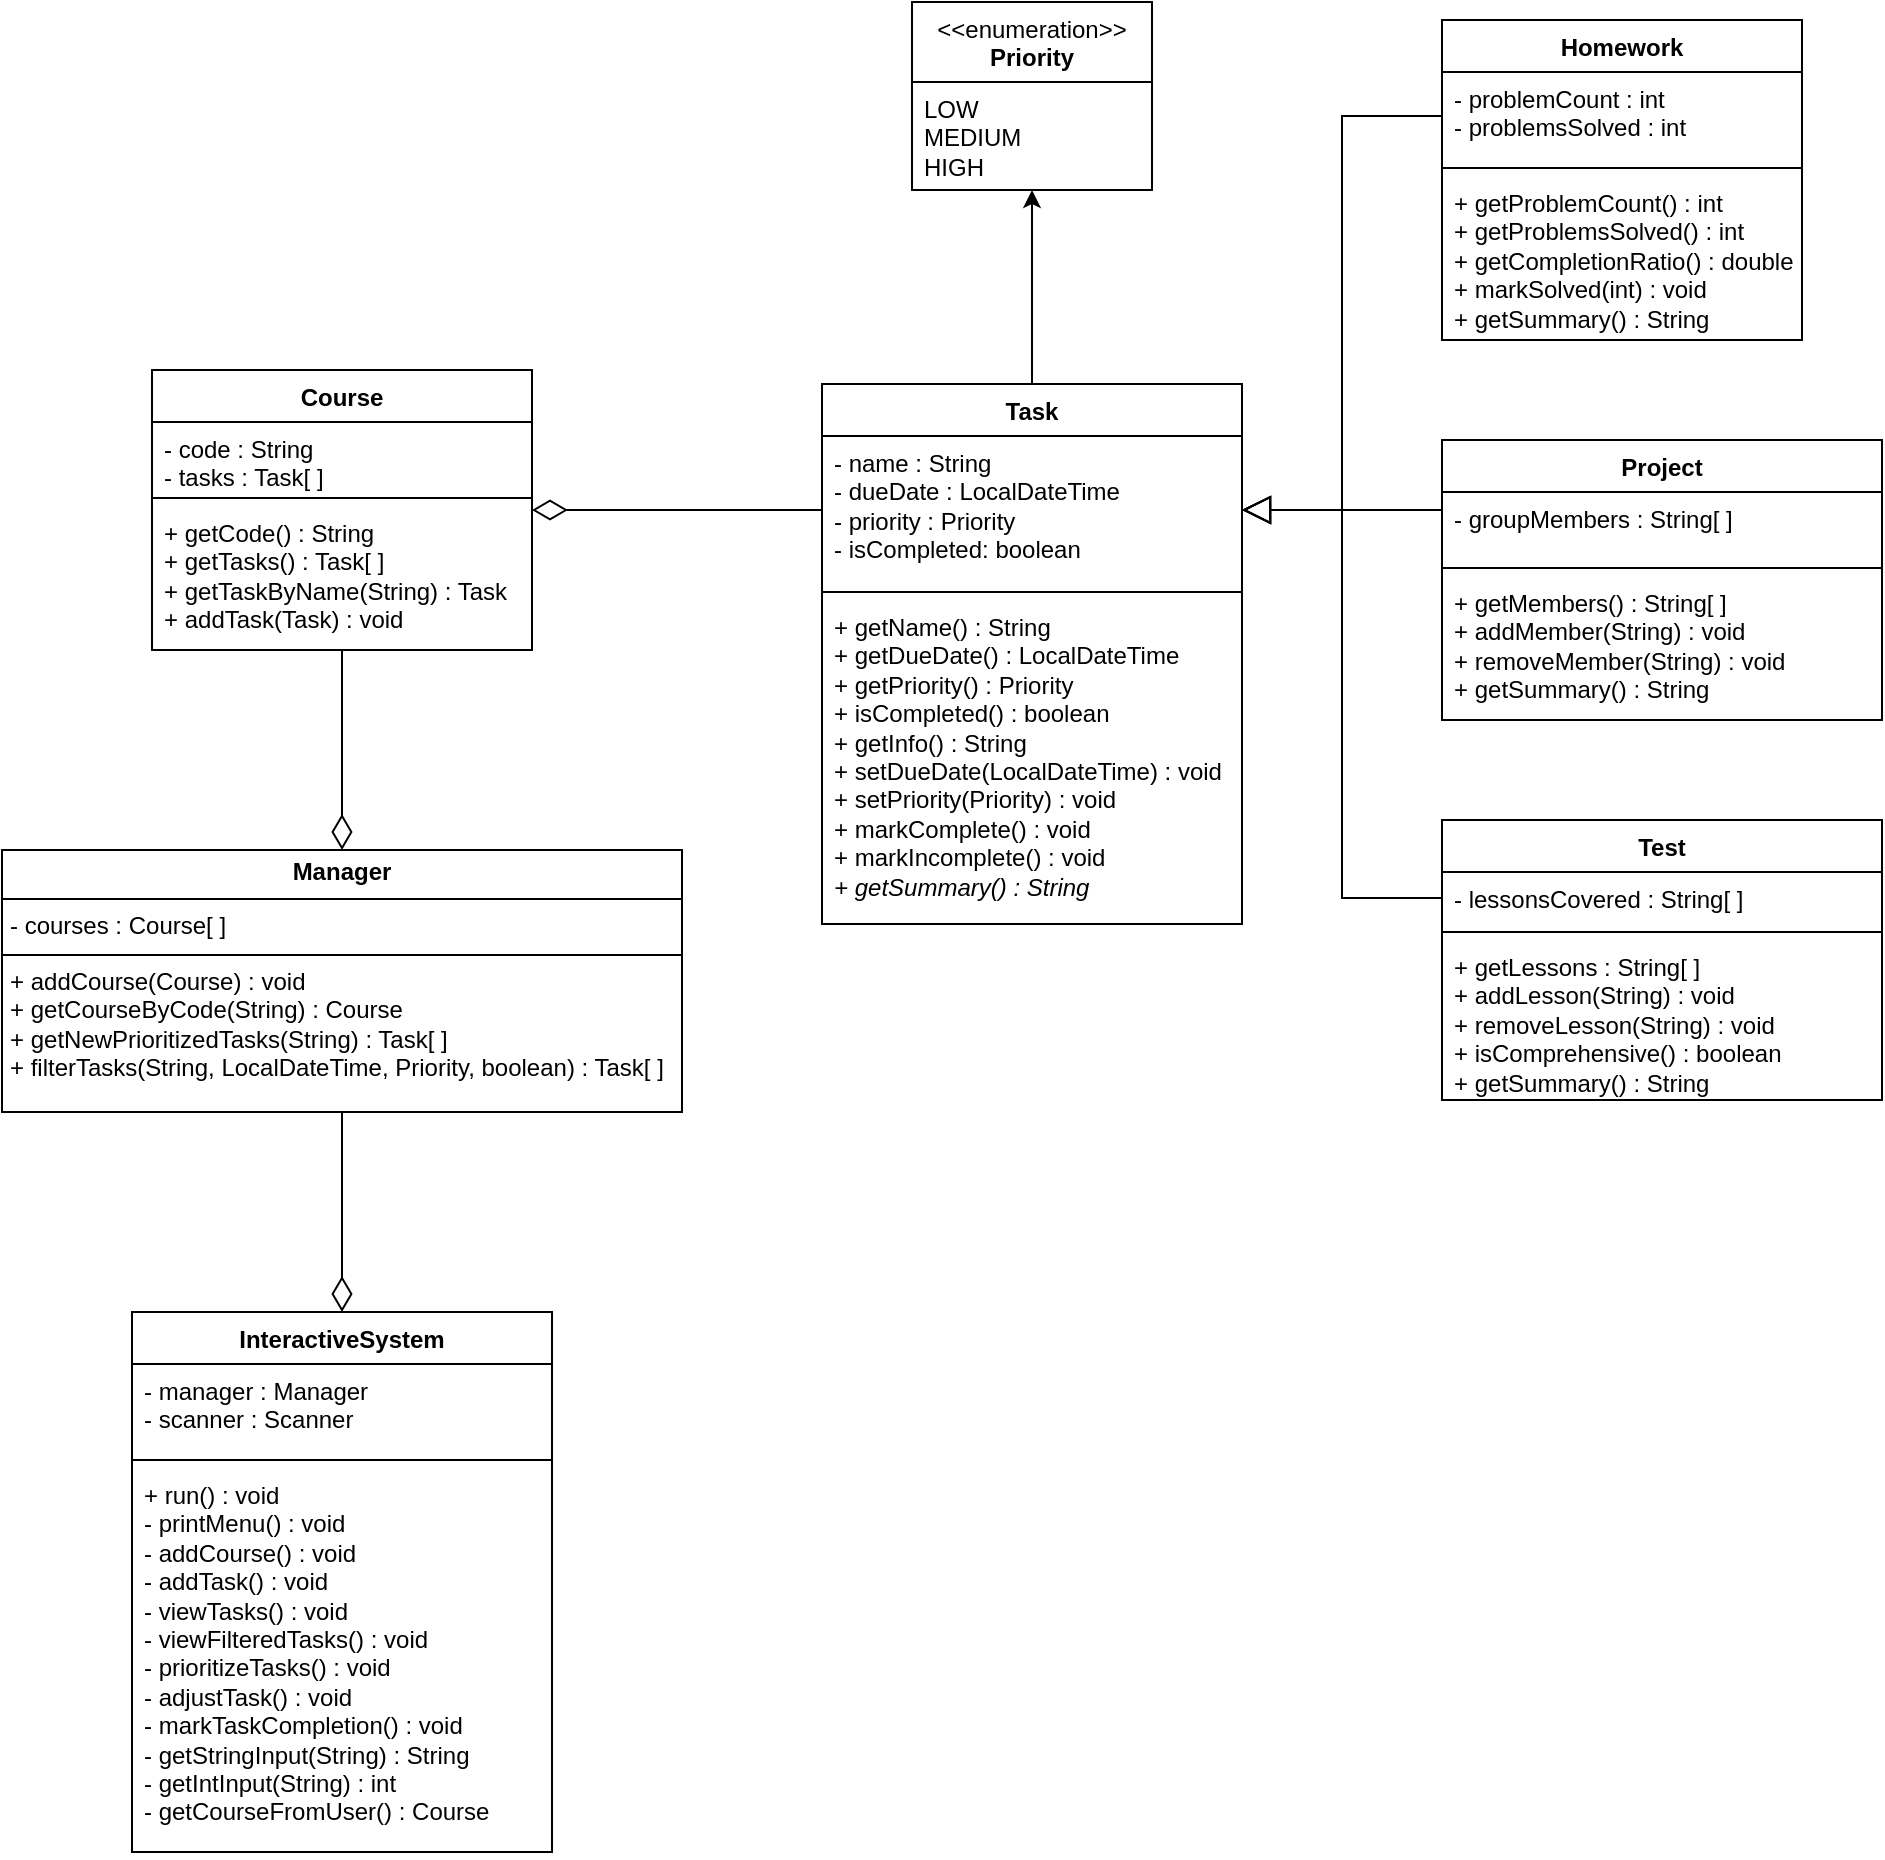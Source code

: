 <mxfile version="26.2.14">
  <diagram name="Page-1" id="i5E5-8HXzScHlJfWIOt1">
    <mxGraphModel dx="2372" dy="1250" grid="1" gridSize="10" guides="1" tooltips="1" connect="1" arrows="1" fold="1" page="1" pageScale="1" pageWidth="400" pageHeight="400" math="0" shadow="0">
      <root>
        <mxCell id="0" />
        <mxCell id="1" parent="0" />
        <mxCell id="tqXzGDMAnHT13MNCIwR6-13" style="rounded=0;orthogonalLoop=1;jettySize=auto;html=1;exitX=1;exitY=0.5;exitDx=0;exitDy=0;entryX=0;entryY=0.5;entryDx=0;entryDy=0;endArrow=none;endFill=0;endSize=15;startSize=15;startArrow=diamondThin;startFill=0;" parent="1" source="f3z_6o91vCbomhV0sqtX-1" target="2sqMpwf60o3uSlJGsnfw-2" edge="1">
          <mxGeometry relative="1" as="geometry" />
        </mxCell>
        <mxCell id="f3z_6o91vCbomhV0sqtX-1" value="Course" style="swimlane;fontStyle=1;align=center;verticalAlign=top;childLayout=stackLayout;horizontal=1;startSize=26;horizontalStack=0;resizeParent=1;resizeParentMax=0;resizeLast=0;collapsible=1;marginBottom=0;whiteSpace=wrap;html=1;" parent="1" vertex="1">
          <mxGeometry x="-655" y="67" width="190" height="140" as="geometry">
            <mxRectangle x="-390" y="40" width="80" height="30" as="alternateBounds" />
          </mxGeometry>
        </mxCell>
        <mxCell id="f3z_6o91vCbomhV0sqtX-2" value="&lt;div&gt;- code : String&lt;/div&gt;- tasks : Task[ ]" style="text;strokeColor=none;fillColor=none;align=left;verticalAlign=top;spacingLeft=4;spacingRight=4;overflow=hidden;rotatable=0;points=[[0,0.5],[1,0.5]];portConstraint=eastwest;whiteSpace=wrap;html=1;" parent="f3z_6o91vCbomhV0sqtX-1" vertex="1">
          <mxGeometry y="26" width="190" height="34" as="geometry" />
        </mxCell>
        <mxCell id="f3z_6o91vCbomhV0sqtX-3" value="" style="line;strokeWidth=1;fillColor=none;align=left;verticalAlign=middle;spacingTop=-1;spacingLeft=3;spacingRight=3;rotatable=0;labelPosition=right;points=[];portConstraint=eastwest;strokeColor=inherit;" parent="f3z_6o91vCbomhV0sqtX-1" vertex="1">
          <mxGeometry y="60" width="190" height="8" as="geometry" />
        </mxCell>
        <mxCell id="f3z_6o91vCbomhV0sqtX-4" value="&lt;div&gt;&lt;span style=&quot;background-color: transparent; color: light-dark(rgb(0, 0, 0), rgb(255, 255, 255));&quot;&gt;+ getCode() : String&lt;/span&gt;&lt;/div&gt;&lt;div&gt;&lt;div&gt;+ getTasks() : Task[ ]&lt;/div&gt;&lt;/div&gt;&lt;div&gt;+ getTaskByName(String) : Task&lt;/div&gt;&lt;div&gt;+ addTask(Task) : void&lt;/div&gt;" style="text;strokeColor=none;fillColor=none;align=left;verticalAlign=top;spacingLeft=4;spacingRight=4;overflow=hidden;rotatable=0;points=[[0,0.5],[1,0.5]];portConstraint=eastwest;whiteSpace=wrap;html=1;" parent="f3z_6o91vCbomhV0sqtX-1" vertex="1">
          <mxGeometry y="68" width="190" height="72" as="geometry" />
        </mxCell>
        <mxCell id="tqXzGDMAnHT13MNCIwR6-7" style="edgeStyle=orthogonalEdgeStyle;rounded=0;orthogonalLoop=1;jettySize=auto;html=1;exitX=0.5;exitY=0;exitDx=0;exitDy=0;entryX=0.5;entryY=1;entryDx=0;entryDy=0;" parent="1" source="2sqMpwf60o3uSlJGsnfw-1" target="tqXzGDMAnHT13MNCIwR6-1" edge="1">
          <mxGeometry relative="1" as="geometry">
            <mxPoint x="-420" y="17" as="targetPoint" />
          </mxGeometry>
        </mxCell>
        <mxCell id="2sqMpwf60o3uSlJGsnfw-1" value="Task" style="swimlane;fontStyle=1;align=center;verticalAlign=top;childLayout=stackLayout;horizontal=1;startSize=26;horizontalStack=0;resizeParent=1;resizeParentMax=0;resizeLast=0;collapsible=1;marginBottom=0;whiteSpace=wrap;html=1;" parent="1" vertex="1">
          <mxGeometry x="-320" y="74" width="210" height="270" as="geometry">
            <mxRectangle x="-140" y="40" width="70" height="30" as="alternateBounds" />
          </mxGeometry>
        </mxCell>
        <mxCell id="2sqMpwf60o3uSlJGsnfw-2" value="&lt;div&gt;- name : String&lt;/div&gt;&lt;div&gt;- dueDate : LocalDateTime&lt;/div&gt;- priority : Priority&lt;div&gt;- isCompleted: boolean&lt;/div&gt;" style="text;strokeColor=none;fillColor=none;align=left;verticalAlign=top;spacingLeft=4;spacingRight=4;overflow=hidden;rotatable=0;points=[[0,0.5],[1,0.5]];portConstraint=eastwest;whiteSpace=wrap;html=1;" parent="2sqMpwf60o3uSlJGsnfw-1" vertex="1">
          <mxGeometry y="26" width="210" height="74" as="geometry" />
        </mxCell>
        <mxCell id="2sqMpwf60o3uSlJGsnfw-3" value="" style="line;strokeWidth=1;fillColor=none;align=left;verticalAlign=middle;spacingTop=-1;spacingLeft=3;spacingRight=3;rotatable=0;labelPosition=right;points=[];portConstraint=eastwest;strokeColor=inherit;" parent="2sqMpwf60o3uSlJGsnfw-1" vertex="1">
          <mxGeometry y="100" width="210" height="8" as="geometry" />
        </mxCell>
        <mxCell id="2sqMpwf60o3uSlJGsnfw-4" value="&lt;div&gt;+ getName() : String&lt;/div&gt;&lt;div&gt;+ getDueDate() : LocalDateTime&lt;/div&gt;&lt;div&gt;+ getPriority() : Priority&lt;br&gt;&lt;div&gt;+ isCompleted() : boolean&lt;/div&gt;&lt;/div&gt;&lt;div&gt;+ getInfo() : String&lt;/div&gt;&lt;div&gt;&lt;div&gt;+ setDueDate(LocalDateTime) : void&lt;/div&gt;&lt;/div&gt;&lt;div&gt;+ setPriority(Priority) : void&lt;/div&gt;&lt;div&gt;+ markComplete() : void&lt;/div&gt;&lt;div&gt;+ markIncomplete() : void&lt;/div&gt;&lt;div&gt;&lt;i&gt;+ getSummary() : String&lt;/i&gt;&lt;/div&gt;" style="text;strokeColor=none;fillColor=none;align=left;verticalAlign=top;spacingLeft=4;spacingRight=4;overflow=hidden;rotatable=0;points=[[0,0.5],[1,0.5]];portConstraint=eastwest;whiteSpace=wrap;html=1;" parent="2sqMpwf60o3uSlJGsnfw-1" vertex="1">
          <mxGeometry y="108" width="210" height="162" as="geometry" />
        </mxCell>
        <mxCell id="2sqMpwf60o3uSlJGsnfw-5" value="Homework" style="swimlane;fontStyle=1;align=center;verticalAlign=top;childLayout=stackLayout;horizontal=1;startSize=26;horizontalStack=0;resizeParent=1;resizeParentMax=0;resizeLast=0;collapsible=1;marginBottom=0;whiteSpace=wrap;html=1;" parent="1" vertex="1">
          <mxGeometry x="-10" y="-108" width="180" height="160" as="geometry" />
        </mxCell>
        <mxCell id="2sqMpwf60o3uSlJGsnfw-6" value="- problemCount : int&lt;div&gt;- problemsSolved : int&amp;nbsp;&lt;/div&gt;" style="text;strokeColor=none;fillColor=none;align=left;verticalAlign=top;spacingLeft=4;spacingRight=4;overflow=hidden;rotatable=0;points=[[0,0.5],[1,0.5]];portConstraint=eastwest;whiteSpace=wrap;html=1;" parent="2sqMpwf60o3uSlJGsnfw-5" vertex="1">
          <mxGeometry y="26" width="180" height="44" as="geometry" />
        </mxCell>
        <mxCell id="2sqMpwf60o3uSlJGsnfw-7" value="" style="line;strokeWidth=1;fillColor=none;align=left;verticalAlign=middle;spacingTop=-1;spacingLeft=3;spacingRight=3;rotatable=0;labelPosition=right;points=[];portConstraint=eastwest;strokeColor=inherit;" parent="2sqMpwf60o3uSlJGsnfw-5" vertex="1">
          <mxGeometry y="70" width="180" height="8" as="geometry" />
        </mxCell>
        <mxCell id="2sqMpwf60o3uSlJGsnfw-8" value="&lt;div&gt;+ getProblemCount() : int&lt;/div&gt;&lt;div&gt;+ getProblemsSolved() : int&lt;/div&gt;&lt;div&gt;+ getCompletionRatio() : double&lt;/div&gt;&lt;div&gt;+ markSolved(int) : void&lt;/div&gt;&lt;div&gt;+ getSummary() : String&lt;/div&gt;" style="text;strokeColor=none;fillColor=none;align=left;verticalAlign=top;spacingLeft=4;spacingRight=4;overflow=hidden;rotatable=0;points=[[0,0.5],[1,0.5]];portConstraint=eastwest;whiteSpace=wrap;html=1;" parent="2sqMpwf60o3uSlJGsnfw-5" vertex="1">
          <mxGeometry y="78" width="180" height="82" as="geometry" />
        </mxCell>
        <mxCell id="tqXzGDMAnHT13MNCIwR6-21" style="edgeStyle=elbowEdgeStyle;rounded=0;orthogonalLoop=1;jettySize=auto;html=1;exitX=0;exitY=0.25;exitDx=0;exitDy=0;endArrow=block;endFill=0;endSize=12;startSize=12;" parent="1" source="2sqMpwf60o3uSlJGsnfw-10" edge="1">
          <mxGeometry relative="1" as="geometry">
            <mxPoint x="-110" y="137" as="targetPoint" />
          </mxGeometry>
        </mxCell>
        <mxCell id="2sqMpwf60o3uSlJGsnfw-10" value="Project" style="swimlane;fontStyle=1;align=center;verticalAlign=top;childLayout=stackLayout;horizontal=1;startSize=26;horizontalStack=0;resizeParent=1;resizeParentMax=0;resizeLast=0;collapsible=1;marginBottom=0;whiteSpace=wrap;html=1;" parent="1" vertex="1">
          <mxGeometry x="-10" y="102" width="220" height="140" as="geometry">
            <mxRectangle x="180" y="92" width="80" height="30" as="alternateBounds" />
          </mxGeometry>
        </mxCell>
        <mxCell id="2sqMpwf60o3uSlJGsnfw-11" value="- groupMembers : String[ ]" style="text;strokeColor=none;fillColor=none;align=left;verticalAlign=top;spacingLeft=4;spacingRight=4;overflow=hidden;rotatable=0;points=[[0,0.5],[1,0.5]];portConstraint=eastwest;whiteSpace=wrap;html=1;" parent="2sqMpwf60o3uSlJGsnfw-10" vertex="1">
          <mxGeometry y="26" width="220" height="34" as="geometry" />
        </mxCell>
        <mxCell id="2sqMpwf60o3uSlJGsnfw-12" value="" style="line;strokeWidth=1;fillColor=none;align=left;verticalAlign=middle;spacingTop=-1;spacingLeft=3;spacingRight=3;rotatable=0;labelPosition=right;points=[];portConstraint=eastwest;strokeColor=inherit;" parent="2sqMpwf60o3uSlJGsnfw-10" vertex="1">
          <mxGeometry y="60" width="220" height="8" as="geometry" />
        </mxCell>
        <mxCell id="2sqMpwf60o3uSlJGsnfw-13" value="&lt;div&gt;+ getMembers() : String[ ]&lt;/div&gt;&lt;div&gt;&lt;span style=&quot;background-color: transparent; color: light-dark(rgb(0, 0, 0), rgb(255, 255, 255));&quot;&gt;+ addMember(String) : void&lt;/span&gt;&lt;/div&gt;&lt;div&gt;+ removeMember(String) : void&lt;/div&gt;&lt;div&gt;+ getSummary() : String&lt;/div&gt;" style="text;strokeColor=none;fillColor=none;align=left;verticalAlign=top;spacingLeft=4;spacingRight=4;overflow=hidden;rotatable=0;points=[[0,0.5],[1,0.5]];portConstraint=eastwest;whiteSpace=wrap;html=1;" parent="2sqMpwf60o3uSlJGsnfw-10" vertex="1">
          <mxGeometry y="68" width="220" height="72" as="geometry" />
        </mxCell>
        <mxCell id="2sqMpwf60o3uSlJGsnfw-14" value="Test" style="swimlane;fontStyle=1;align=center;verticalAlign=top;childLayout=stackLayout;horizontal=1;startSize=26;horizontalStack=0;resizeParent=1;resizeParentMax=0;resizeLast=0;collapsible=1;marginBottom=0;whiteSpace=wrap;html=1;" parent="1" vertex="1">
          <mxGeometry x="-10" y="292" width="220" height="140" as="geometry" />
        </mxCell>
        <mxCell id="2sqMpwf60o3uSlJGsnfw-15" value="- lessonsCovered : String[ ]" style="text;strokeColor=none;fillColor=none;align=left;verticalAlign=top;spacingLeft=4;spacingRight=4;overflow=hidden;rotatable=0;points=[[0,0.5],[1,0.5]];portConstraint=eastwest;whiteSpace=wrap;html=1;" parent="2sqMpwf60o3uSlJGsnfw-14" vertex="1">
          <mxGeometry y="26" width="220" height="26" as="geometry" />
        </mxCell>
        <mxCell id="2sqMpwf60o3uSlJGsnfw-16" value="" style="line;strokeWidth=1;fillColor=none;align=left;verticalAlign=middle;spacingTop=-1;spacingLeft=3;spacingRight=3;rotatable=0;labelPosition=right;points=[];portConstraint=eastwest;strokeColor=inherit;" parent="2sqMpwf60o3uSlJGsnfw-14" vertex="1">
          <mxGeometry y="52" width="220" height="8" as="geometry" />
        </mxCell>
        <mxCell id="LzTHK_fe2vo6rBPdGbPL-10" value="+ getLessons : String[ ]&lt;div&gt;+ addLesson(String) : void&lt;/div&gt;&lt;div&gt;+ removeLesson(String) : void&lt;/div&gt;&lt;div&gt;+ isComprehensive() : boolean&lt;/div&gt;&lt;div&gt;+ getSummary() : String&lt;/div&gt;" style="text;strokeColor=none;fillColor=none;align=left;verticalAlign=top;spacingLeft=4;spacingRight=4;overflow=hidden;rotatable=0;points=[[0,0.5],[1,0.5]];portConstraint=eastwest;whiteSpace=wrap;html=1;" parent="2sqMpwf60o3uSlJGsnfw-14" vertex="1">
          <mxGeometry y="60" width="220" height="80" as="geometry" />
        </mxCell>
        <mxCell id="tqXzGDMAnHT13MNCIwR6-11" style="edgeStyle=orthogonalEdgeStyle;rounded=0;orthogonalLoop=1;jettySize=auto;html=1;exitX=0.5;exitY=0;exitDx=0;exitDy=0;entryX=0.5;entryY=1;entryDx=0;entryDy=0;startArrow=diamondThin;startFill=0;endArrow=none;endSize=15;startSize=15;" parent="1" source="LzTHK_fe2vo6rBPdGbPL-1" target="f3z_6o91vCbomhV0sqtX-1" edge="1">
          <mxGeometry relative="1" as="geometry">
            <mxPoint x="-530" y="177" as="targetPoint" />
          </mxGeometry>
        </mxCell>
        <mxCell id="LzTHK_fe2vo6rBPdGbPL-1" value="&lt;p style=&quot;margin:0px;margin-top:4px;text-align:center;&quot;&gt;&lt;b&gt;Manager&lt;/b&gt;&lt;/p&gt;&lt;hr size=&quot;1&quot; style=&quot;border-style:solid;&quot;&gt;&lt;p style=&quot;margin:0px;margin-left:4px;&quot;&gt;- courses : Course[ ]&lt;/p&gt;&lt;hr size=&quot;1&quot; style=&quot;border-style:solid;&quot;&gt;&lt;p style=&quot;margin:0px;margin-left:4px;&quot;&gt;+ addCourse(Course) : void&lt;/p&gt;&lt;p style=&quot;margin:0px;margin-left:4px;&quot;&gt;+ getCourseByCode(String) : Course&lt;/p&gt;&lt;p style=&quot;margin:0px;margin-left:4px;&quot;&gt;+ getNewPrioritizedTasks(String) : Task[ ]&lt;/p&gt;&lt;p style=&quot;margin:0px;margin-left:4px;&quot;&gt;+ filterTasks(String, LocalDateTime, Priority, boolean) : Task[ ]&lt;/p&gt;" style="verticalAlign=top;align=left;overflow=fill;html=1;whiteSpace=wrap;" parent="1" vertex="1">
          <mxGeometry x="-730" y="307" width="340" height="131" as="geometry" />
        </mxCell>
        <mxCell id="tqXzGDMAnHT13MNCIwR6-12" style="edgeStyle=orthogonalEdgeStyle;rounded=0;orthogonalLoop=1;jettySize=auto;html=1;exitX=0.5;exitY=0;exitDx=0;exitDy=0;entryX=0.5;entryY=1;entryDx=0;entryDy=0;startArrow=diamondThin;startFill=0;endArrow=none;endSize=15;startSize=15;" parent="1" source="LzTHK_fe2vo6rBPdGbPL-2" target="LzTHK_fe2vo6rBPdGbPL-1" edge="1">
          <mxGeometry relative="1" as="geometry" />
        </mxCell>
        <mxCell id="LzTHK_fe2vo6rBPdGbPL-2" value="InteractiveSystem" style="swimlane;fontStyle=1;align=center;verticalAlign=top;childLayout=stackLayout;horizontal=1;startSize=26;horizontalStack=0;resizeParent=1;resizeParentMax=0;resizeLast=0;collapsible=1;marginBottom=0;whiteSpace=wrap;html=1;" parent="1" vertex="1">
          <mxGeometry x="-665" y="538" width="210" height="270" as="geometry">
            <mxRectangle x="-390" y="350" width="140" height="30" as="alternateBounds" />
          </mxGeometry>
        </mxCell>
        <mxCell id="LzTHK_fe2vo6rBPdGbPL-3" value="- manager : Manager&lt;div&gt;- scanner : Scanner&lt;/div&gt;" style="text;strokeColor=none;fillColor=none;align=left;verticalAlign=top;spacingLeft=4;spacingRight=4;overflow=hidden;rotatable=0;points=[[0,0.5],[1,0.5]];portConstraint=eastwest;whiteSpace=wrap;html=1;" parent="LzTHK_fe2vo6rBPdGbPL-2" vertex="1">
          <mxGeometry y="26" width="210" height="44" as="geometry" />
        </mxCell>
        <mxCell id="LzTHK_fe2vo6rBPdGbPL-4" value="" style="line;strokeWidth=1;fillColor=none;align=left;verticalAlign=middle;spacingTop=-1;spacingLeft=3;spacingRight=3;rotatable=0;labelPosition=right;points=[];portConstraint=eastwest;strokeColor=inherit;" parent="LzTHK_fe2vo6rBPdGbPL-2" vertex="1">
          <mxGeometry y="70" width="210" height="8" as="geometry" />
        </mxCell>
        <mxCell id="LzTHK_fe2vo6rBPdGbPL-5" value="+ run() : void&lt;div&gt;- printMenu() : void&lt;/div&gt;&lt;div&gt;- addCourse() : void&lt;/div&gt;&lt;div&gt;- addTask() : void&lt;/div&gt;&lt;div&gt;- viewTasks() : void&lt;/div&gt;&lt;div&gt;- viewFilteredTasks() : void&lt;/div&gt;&lt;div&gt;- prioritizeTasks() : void&lt;/div&gt;&lt;div&gt;- adjustTask() : void&lt;/div&gt;&lt;div&gt;- markTaskCompletion() : void&lt;/div&gt;&lt;div&gt;- getStringInput(String) : String&lt;/div&gt;&lt;div&gt;- getIntInput(String) : int&lt;/div&gt;&lt;div&gt;- getCourseFromUser() : Course&lt;/div&gt;&lt;div&gt;&lt;br&gt;&lt;/div&gt;" style="text;strokeColor=none;fillColor=none;align=left;verticalAlign=top;spacingLeft=4;spacingRight=4;overflow=hidden;rotatable=0;points=[[0,0.5],[1,0.5]];portConstraint=eastwest;whiteSpace=wrap;html=1;" parent="LzTHK_fe2vo6rBPdGbPL-2" vertex="1">
          <mxGeometry y="78" width="210" height="192" as="geometry" />
        </mxCell>
        <mxCell id="tqXzGDMAnHT13MNCIwR6-1" value="&lt;span style=&quot;font-weight: normal;&quot;&gt;&amp;lt;&amp;lt;enumeration&amp;gt;&amp;gt;&lt;/span&gt;&lt;div&gt;Priority&lt;/div&gt;" style="swimlane;fontStyle=1;align=center;verticalAlign=top;childLayout=stackLayout;horizontal=1;startSize=40;horizontalStack=0;resizeParent=1;resizeParentMax=0;resizeLast=0;collapsible=1;marginBottom=0;whiteSpace=wrap;html=1;" parent="1" vertex="1">
          <mxGeometry x="-275" y="-117" width="120" height="94" as="geometry">
            <mxRectangle x="-270" y="-150" width="140" height="40" as="alternateBounds" />
          </mxGeometry>
        </mxCell>
        <mxCell id="tqXzGDMAnHT13MNCIwR6-2" value="LOW&lt;div&gt;MEDIUM&lt;/div&gt;&lt;div&gt;HIGH&lt;/div&gt;" style="text;strokeColor=none;fillColor=none;align=left;verticalAlign=top;spacingLeft=4;spacingRight=4;overflow=hidden;rotatable=0;points=[[0,0.5],[1,0.5]];portConstraint=eastwest;whiteSpace=wrap;html=1;" parent="tqXzGDMAnHT13MNCIwR6-1" vertex="1">
          <mxGeometry y="40" width="120" height="54" as="geometry" />
        </mxCell>
        <mxCell id="tqXzGDMAnHT13MNCIwR6-20" style="rounded=0;orthogonalLoop=1;jettySize=auto;html=1;exitX=0;exitY=0.5;exitDx=0;exitDy=0;edgeStyle=elbowEdgeStyle;entryX=1;entryY=0.5;entryDx=0;entryDy=0;endArrow=block;endFill=0;endSize=12;startSize=12;" parent="1" source="2sqMpwf60o3uSlJGsnfw-6" target="2sqMpwf60o3uSlJGsnfw-2" edge="1">
          <mxGeometry relative="1" as="geometry">
            <mxPoint x="-74" y="157" as="targetPoint" />
          </mxGeometry>
        </mxCell>
        <mxCell id="tqXzGDMAnHT13MNCIwR6-22" style="edgeStyle=elbowEdgeStyle;rounded=0;orthogonalLoop=1;jettySize=auto;html=1;exitX=0;exitY=0.5;exitDx=0;exitDy=0;entryX=1;entryY=0.5;entryDx=0;entryDy=0;endSize=12;startSize=12;endArrow=block;endFill=0;" parent="1" source="2sqMpwf60o3uSlJGsnfw-15" target="2sqMpwf60o3uSlJGsnfw-2" edge="1">
          <mxGeometry relative="1" as="geometry" />
        </mxCell>
      </root>
    </mxGraphModel>
  </diagram>
</mxfile>
